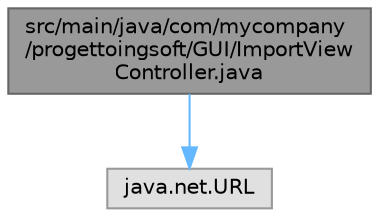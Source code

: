 digraph "src/main/java/com/mycompany/progettoingsoft/GUI/ImportViewController.java"
{
 // LATEX_PDF_SIZE
  bgcolor="transparent";
  edge [fontname=Helvetica,fontsize=10,labelfontname=Helvetica,labelfontsize=10];
  node [fontname=Helvetica,fontsize=10,shape=box,height=0.2,width=0.4];
  Node1 [id="Node000001",label="src/main/java/com/mycompany\l/progettoingsoft/GUI/ImportView\lController.java",height=0.2,width=0.4,color="gray40", fillcolor="grey60", style="filled", fontcolor="black",tooltip="Questa classe permette di importare un file all'interno del progetto attraverso il nome."];
  Node1 -> Node2 [id="edge1_Node000001_Node000002",color="steelblue1",style="solid",tooltip=" "];
  Node2 [id="Node000002",label="java.net.URL",height=0.2,width=0.4,color="grey60", fillcolor="#E0E0E0", style="filled",tooltip=" "];
}
